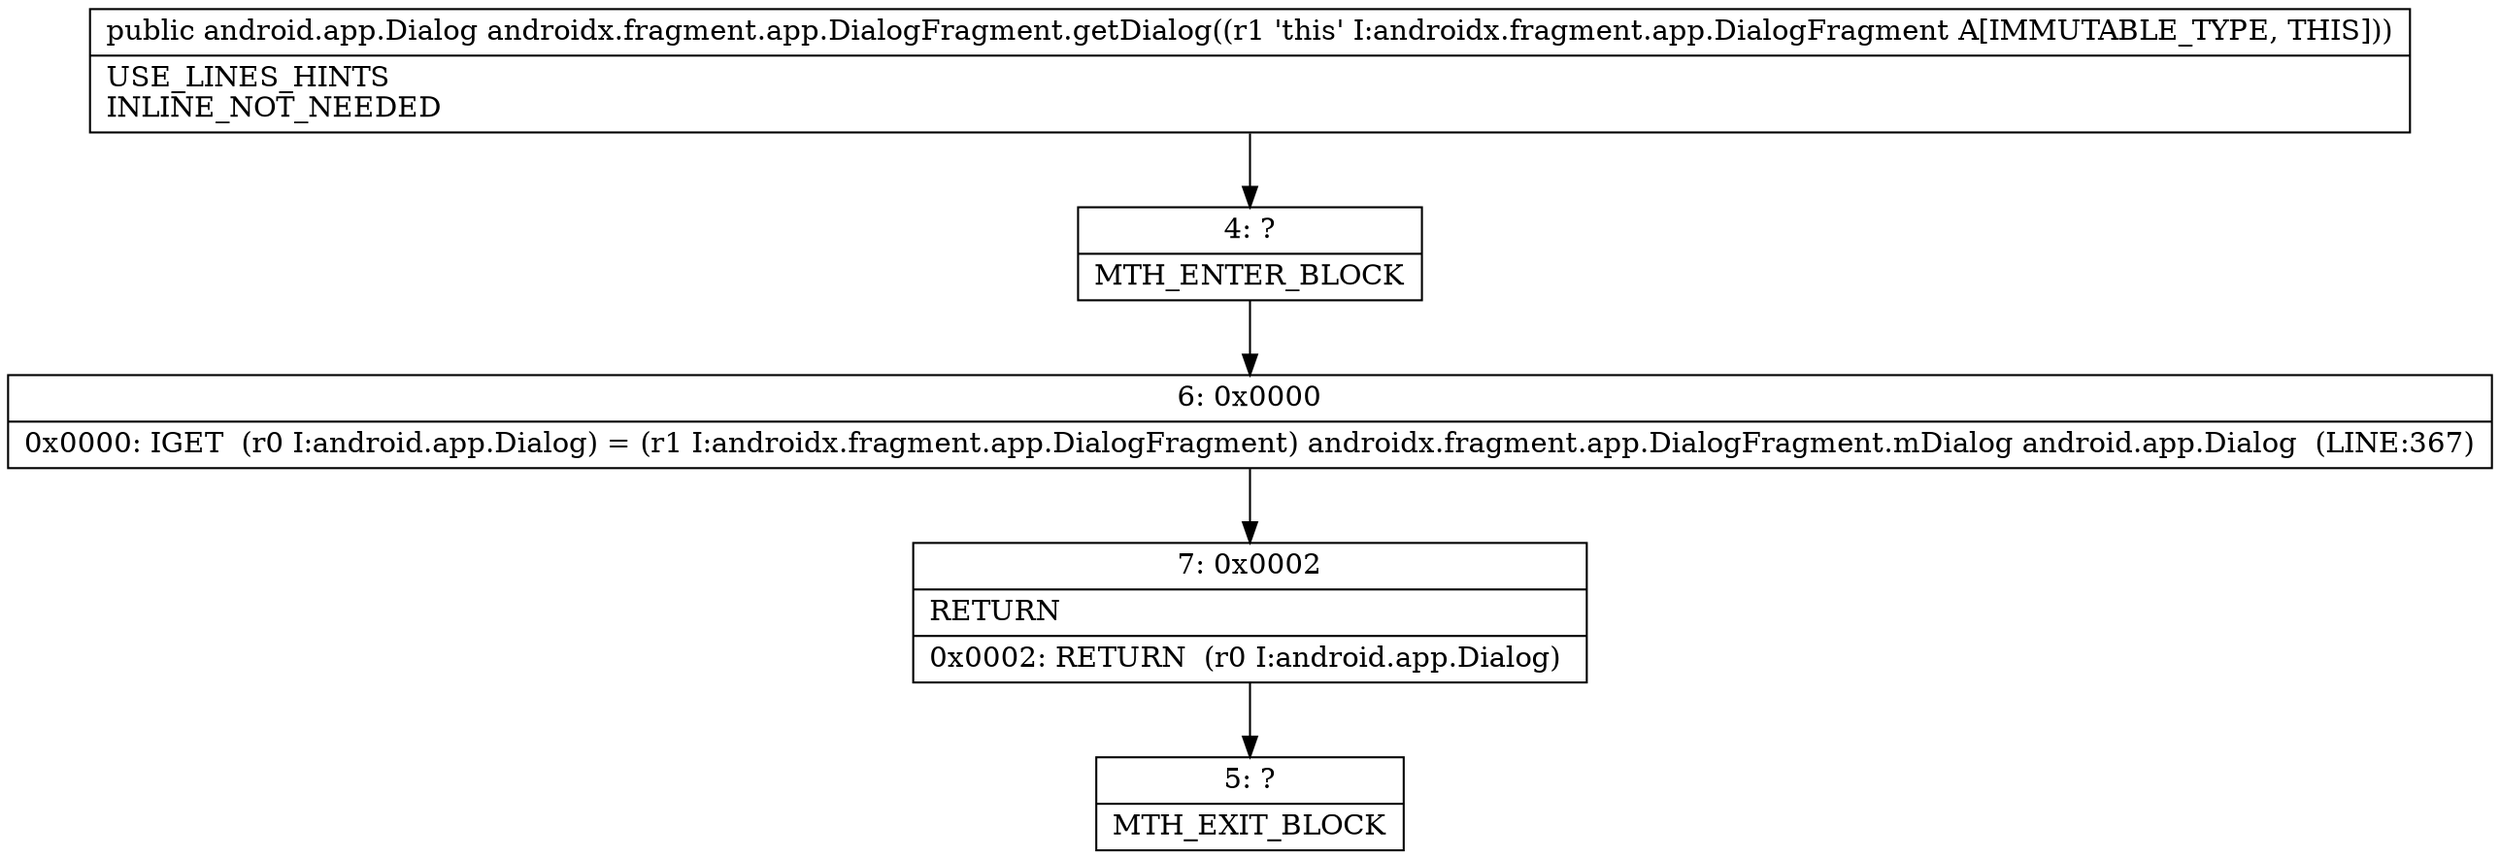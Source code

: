digraph "CFG forandroidx.fragment.app.DialogFragment.getDialog()Landroid\/app\/Dialog;" {
Node_4 [shape=record,label="{4\:\ ?|MTH_ENTER_BLOCK\l}"];
Node_6 [shape=record,label="{6\:\ 0x0000|0x0000: IGET  (r0 I:android.app.Dialog) = (r1 I:androidx.fragment.app.DialogFragment) androidx.fragment.app.DialogFragment.mDialog android.app.Dialog  (LINE:367)\l}"];
Node_7 [shape=record,label="{7\:\ 0x0002|RETURN\l|0x0002: RETURN  (r0 I:android.app.Dialog) \l}"];
Node_5 [shape=record,label="{5\:\ ?|MTH_EXIT_BLOCK\l}"];
MethodNode[shape=record,label="{public android.app.Dialog androidx.fragment.app.DialogFragment.getDialog((r1 'this' I:androidx.fragment.app.DialogFragment A[IMMUTABLE_TYPE, THIS]))  | USE_LINES_HINTS\lINLINE_NOT_NEEDED\l}"];
MethodNode -> Node_4;Node_4 -> Node_6;
Node_6 -> Node_7;
Node_7 -> Node_5;
}

